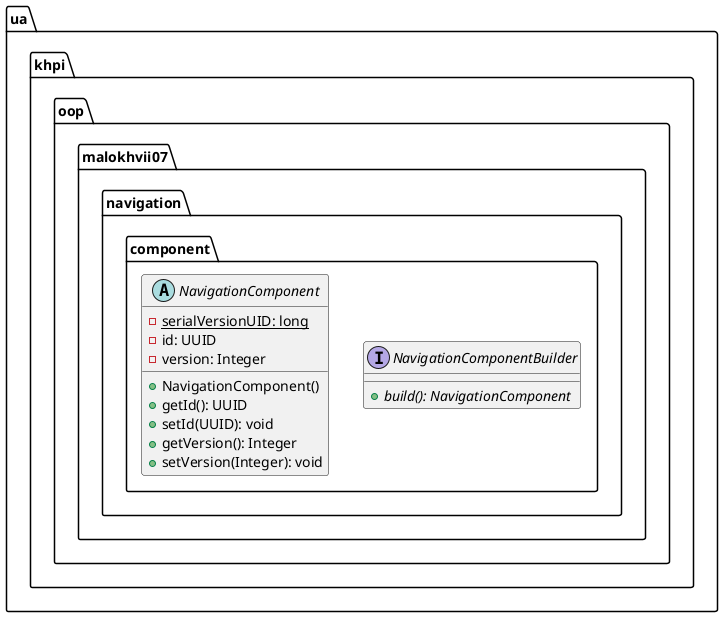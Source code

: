 @startuml

    namespace ua.khpi.oop.malokhvii07.navigation.component {

        interface NavigationComponentBuilder {
            {abstract} +build(): NavigationComponent
        }

        abstract class NavigationComponent {
            {static} -serialVersionUID: long
            -id: UUID
            -version: Integer
            +NavigationComponent()
            +getId(): UUID
            +setId(UUID): void
            +getVersion(): Integer
            +setVersion(Integer): void
        }

    }

@enduml
